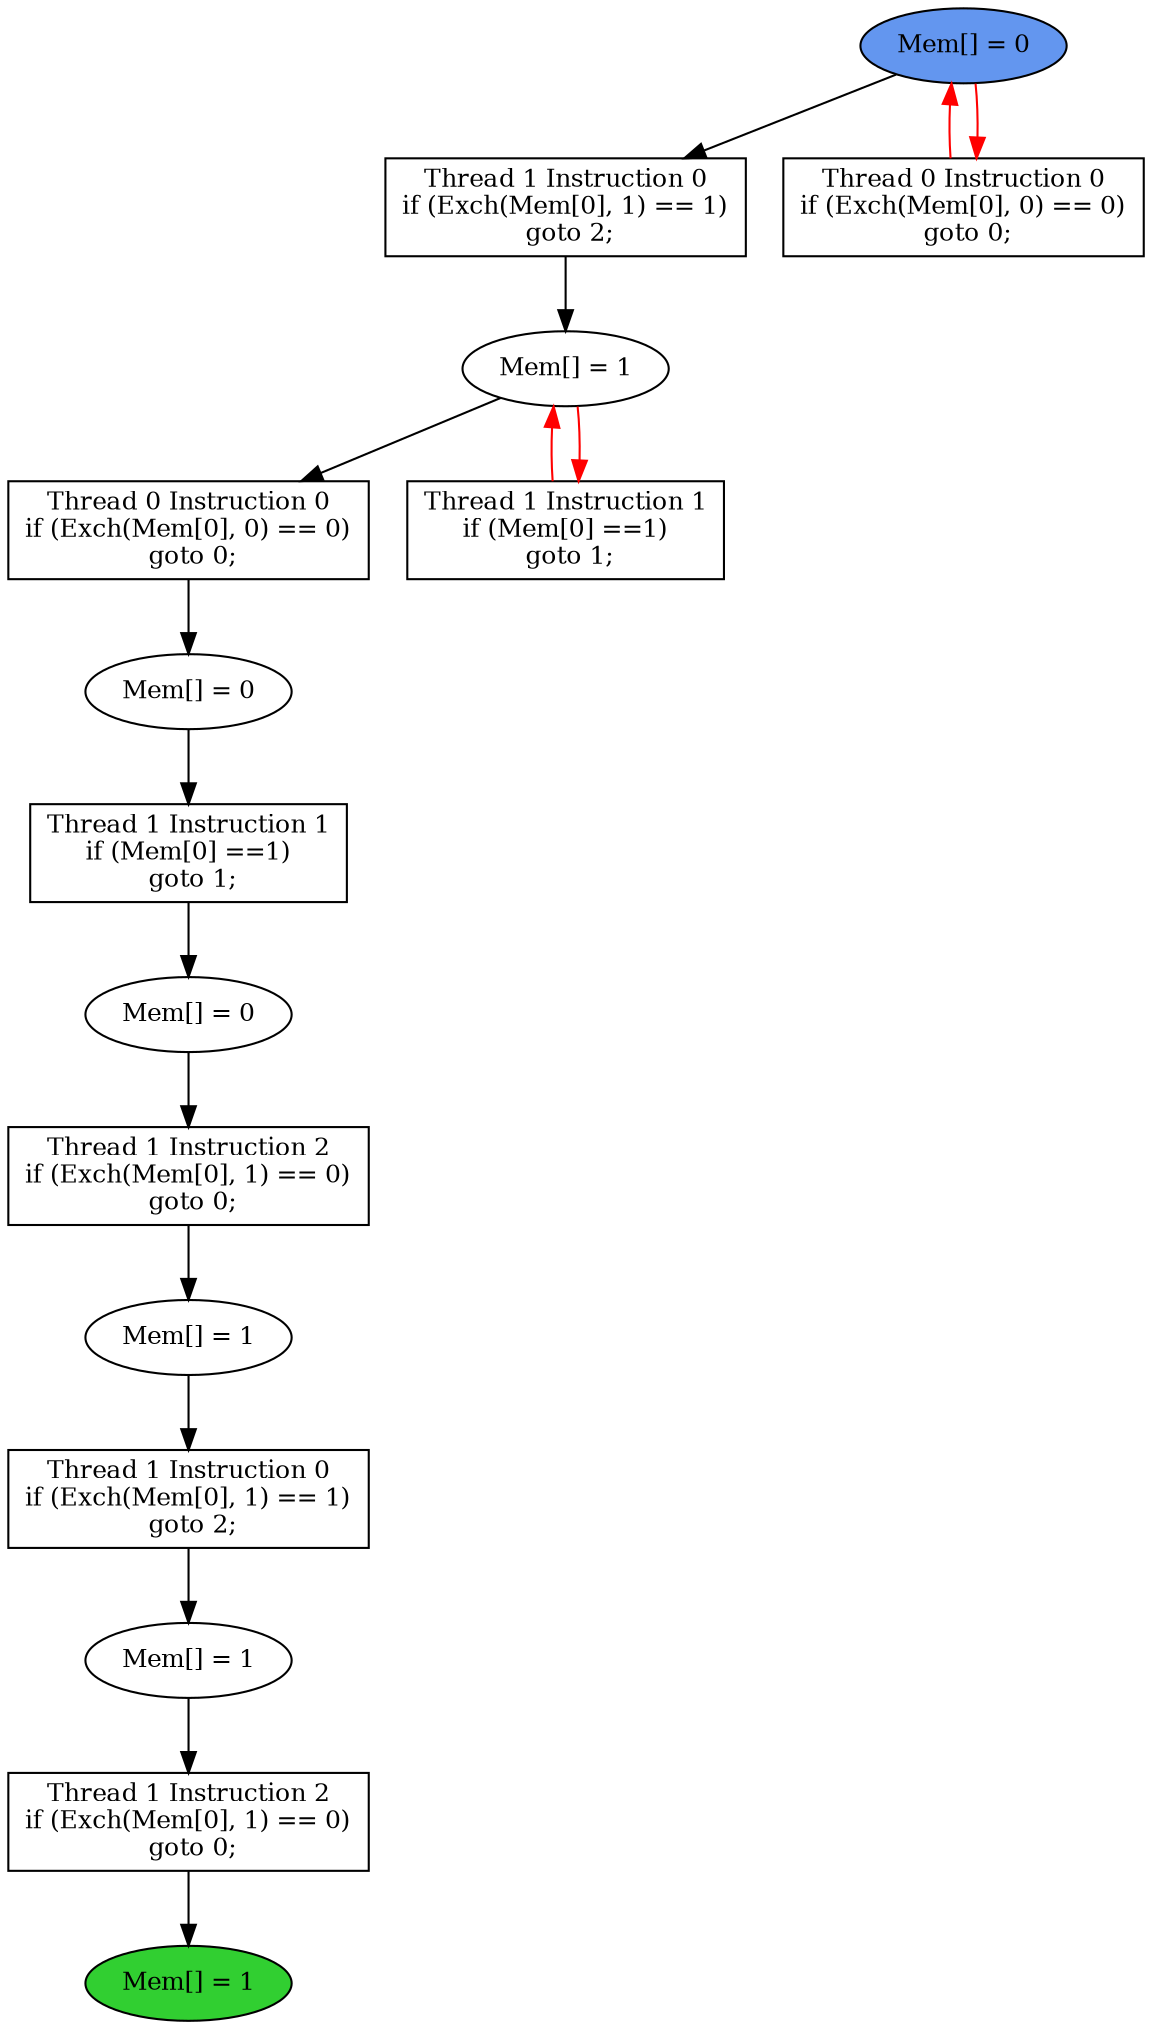 digraph "graph" {
graph [fontsize=12]
node [fontsize=12]
edge [fontsize=12]
rankdir=TB;
"N12" -> "N11" [uuid = "<A0, S4>", color = "#000000", fontcolor = "#ffffff", style = "solid", label = "", dir = "forward", weight = "1"]
"N26" -> "N24" [uuid = "<A1, S3>", color = "#000000", fontcolor = "#ffffff", style = "solid", label = "", dir = "forward", weight = "1"]
"N18" -> "N17" [uuid = "<A2, S2>", color = "#000000", fontcolor = "#ffffff", style = "solid", label = "", dir = "forward", weight = "1"]
"N10" -> "N9" [uuid = "<A3, END>", color = "#000000", fontcolor = "#ffffff", style = "solid", label = "", dir = "forward", weight = "1"]
"N14" -> "N13" [uuid = "<A4, S1>", color = "#000000", fontcolor = "#ffffff", style = "solid", label = "", dir = "forward", weight = "1"]
"N24" -> "N23" [uuid = "<A5, S3>", color = "#ff0000", fontcolor = "#ffffff", style = "solid", label = "", dir = "back", weight = "1"]
"N16" -> "N15" [uuid = "<A6, S0>", color = "#000000", fontcolor = "#ffffff", style = "solid", label = "", dir = "forward", weight = "1"]
"N27" -> "N20" [uuid = "<A7, START>", color = "#ff0000", fontcolor = "#ffffff", style = "solid", label = "", dir = "back", weight = "1"]
"N13" -> "N12" [uuid = "<A0, S1>", color = "#000000", fontcolor = "#ffffff", style = "solid", label = "", dir = "forward", weight = "1"]
"N27" -> "N26" [uuid = "<A1, START>", color = "#000000", fontcolor = "#ffffff", style = "solid", label = "", dir = "forward", weight = "1"]
"N24" -> "N18" [uuid = "<A2, S3>", color = "#000000", fontcolor = "#ffffff", style = "solid", label = "", dir = "forward", weight = "1"]
"N11" -> "N10" [uuid = "<A3, S4>", color = "#000000", fontcolor = "#ffffff", style = "solid", label = "", dir = "forward", weight = "1"]
"N15" -> "N14" [uuid = "<A4, S0>", color = "#000000", fontcolor = "#ffffff", style = "solid", label = "", dir = "forward", weight = "1"]
"N24" -> "N23" [uuid = "<A5, S3>", color = "#ff0000", fontcolor = "#ffffff", style = "solid", label = "", dir = "forward", weight = "1"]
"N17" -> "N16" [uuid = "<A6, S2>", color = "#000000", fontcolor = "#ffffff", style = "solid", label = "", dir = "forward", weight = "1"]
"N27" -> "N20" [uuid = "<A7, START>", color = "#ff0000", fontcolor = "#ffffff", style = "solid", label = "", dir = "forward", weight = "1"]
"N9" [uuid="END", label="Mem[] = 1", fillcolor = "#31cf31", fontcolor = "#000000", shape = "ellipse", style = "filled, solid"]
"N10" [uuid="A3", label="Thread 1 Instruction 2
if (Exch(Mem[0], 1) == 0)
 goto 0;", fillcolor = "#ffffff", fontcolor = "#000000", shape = "box", style = "filled, solid"]
"N11" [uuid="S4", label="Mem[] = 1", fillcolor = "#ffffff", fontcolor = "#000000", shape = "ellipse", style = "filled, solid"]
"N12" [uuid="A0", label="Thread 1 Instruction 0
if (Exch(Mem[0], 1) == 1)
 goto 2;", fillcolor = "#ffffff", fontcolor = "#000000", shape = "box", style = "filled, solid"]
"N13" [uuid="S1", label="Mem[] = 1", fillcolor = "#ffffff", fontcolor = "#000000", shape = "ellipse", style = "filled, solid"]
"N14" [uuid="A4", label="Thread 1 Instruction 2
if (Exch(Mem[0], 1) == 0)
 goto 0;", fillcolor = "#ffffff", fontcolor = "#000000", shape = "box", style = "filled, solid"]
"N15" [uuid="S0", label="Mem[] = 0", fillcolor = "#ffffff", fontcolor = "#000000", shape = "ellipse", style = "filled, solid"]
"N16" [uuid="A6", label="Thread 1 Instruction 1
if (Mem[0] ==1)
 goto 1;", fillcolor = "#ffffff", fontcolor = "#000000", shape = "box", style = "filled, solid"]
"N17" [uuid="S2", label="Mem[] = 0", fillcolor = "#ffffff", fontcolor = "#000000", shape = "ellipse", style = "filled, solid"]
"N18" [uuid="A2", label="Thread 0 Instruction 0
if (Exch(Mem[0], 0) == 0)
 goto 0;", fillcolor = "#ffffff", fontcolor = "#000000", shape = "box", style = "filled, solid"]
"N20" [uuid="A7", label="Thread 0 Instruction 0
if (Exch(Mem[0], 0) == 0)
 goto 0;", fillcolor = "#ffffff", fontcolor = "#000000", shape = "box", style = "filled, solid"]
"N23" [uuid="A5", label="Thread 1 Instruction 1
if (Mem[0] ==1)
 goto 1;", fillcolor = "#ffffff", fontcolor = "#000000", shape = "box", style = "filled, solid"]
"N24" [uuid="S3", label="Mem[] = 1", fillcolor = "#ffffff", fontcolor = "#000000", shape = "ellipse", style = "filled, solid"]
"N26" [uuid="A1", label="Thread 1 Instruction 0
if (Exch(Mem[0], 1) == 1)
 goto 2;", fillcolor = "#ffffff", fontcolor = "#000000", shape = "box", style = "filled, solid"]
"N27" [uuid="START", label="Mem[] = 0", fillcolor = "#6396ef", fontcolor = "#000000", shape = "ellipse", style = "filled, solid"]
}
